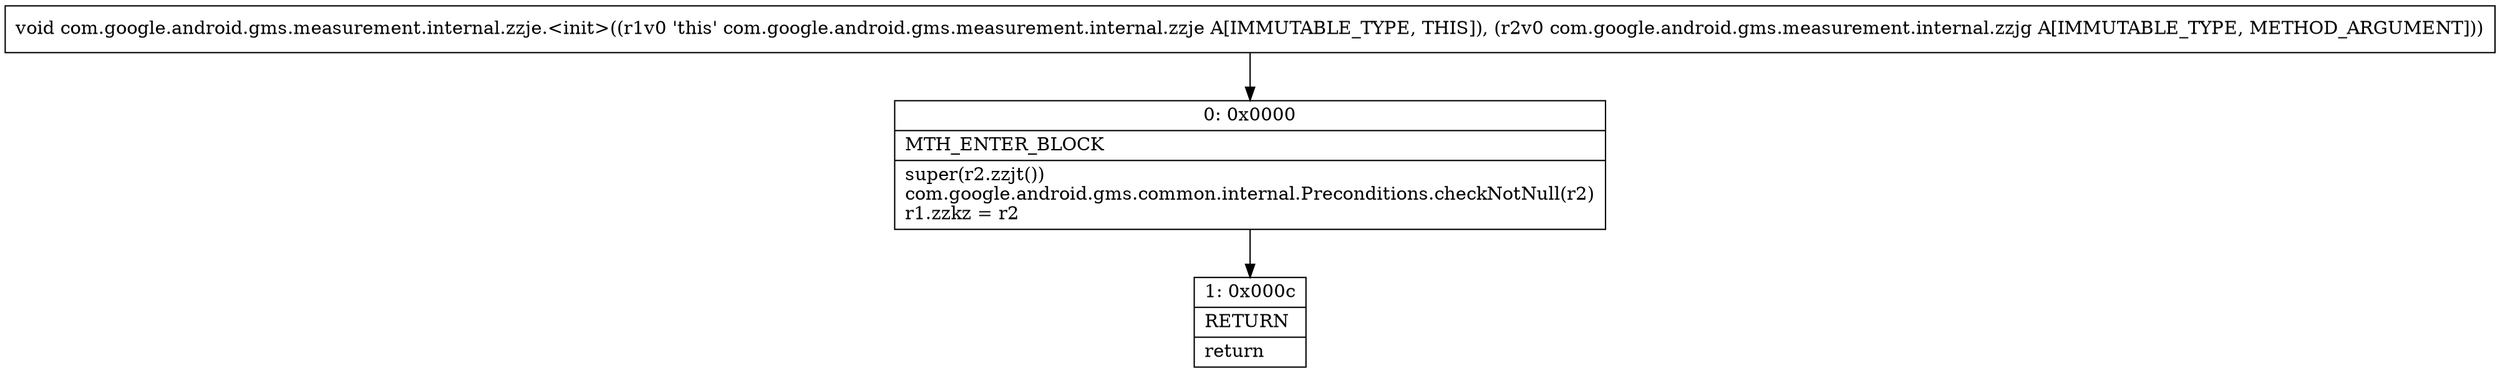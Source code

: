 digraph "CFG forcom.google.android.gms.measurement.internal.zzje.\<init\>(Lcom\/google\/android\/gms\/measurement\/internal\/zzjg;)V" {
Node_0 [shape=record,label="{0\:\ 0x0000|MTH_ENTER_BLOCK\l|super(r2.zzjt())\lcom.google.android.gms.common.internal.Preconditions.checkNotNull(r2)\lr1.zzkz = r2\l}"];
Node_1 [shape=record,label="{1\:\ 0x000c|RETURN\l|return\l}"];
MethodNode[shape=record,label="{void com.google.android.gms.measurement.internal.zzje.\<init\>((r1v0 'this' com.google.android.gms.measurement.internal.zzje A[IMMUTABLE_TYPE, THIS]), (r2v0 com.google.android.gms.measurement.internal.zzjg A[IMMUTABLE_TYPE, METHOD_ARGUMENT])) }"];
MethodNode -> Node_0;
Node_0 -> Node_1;
}

